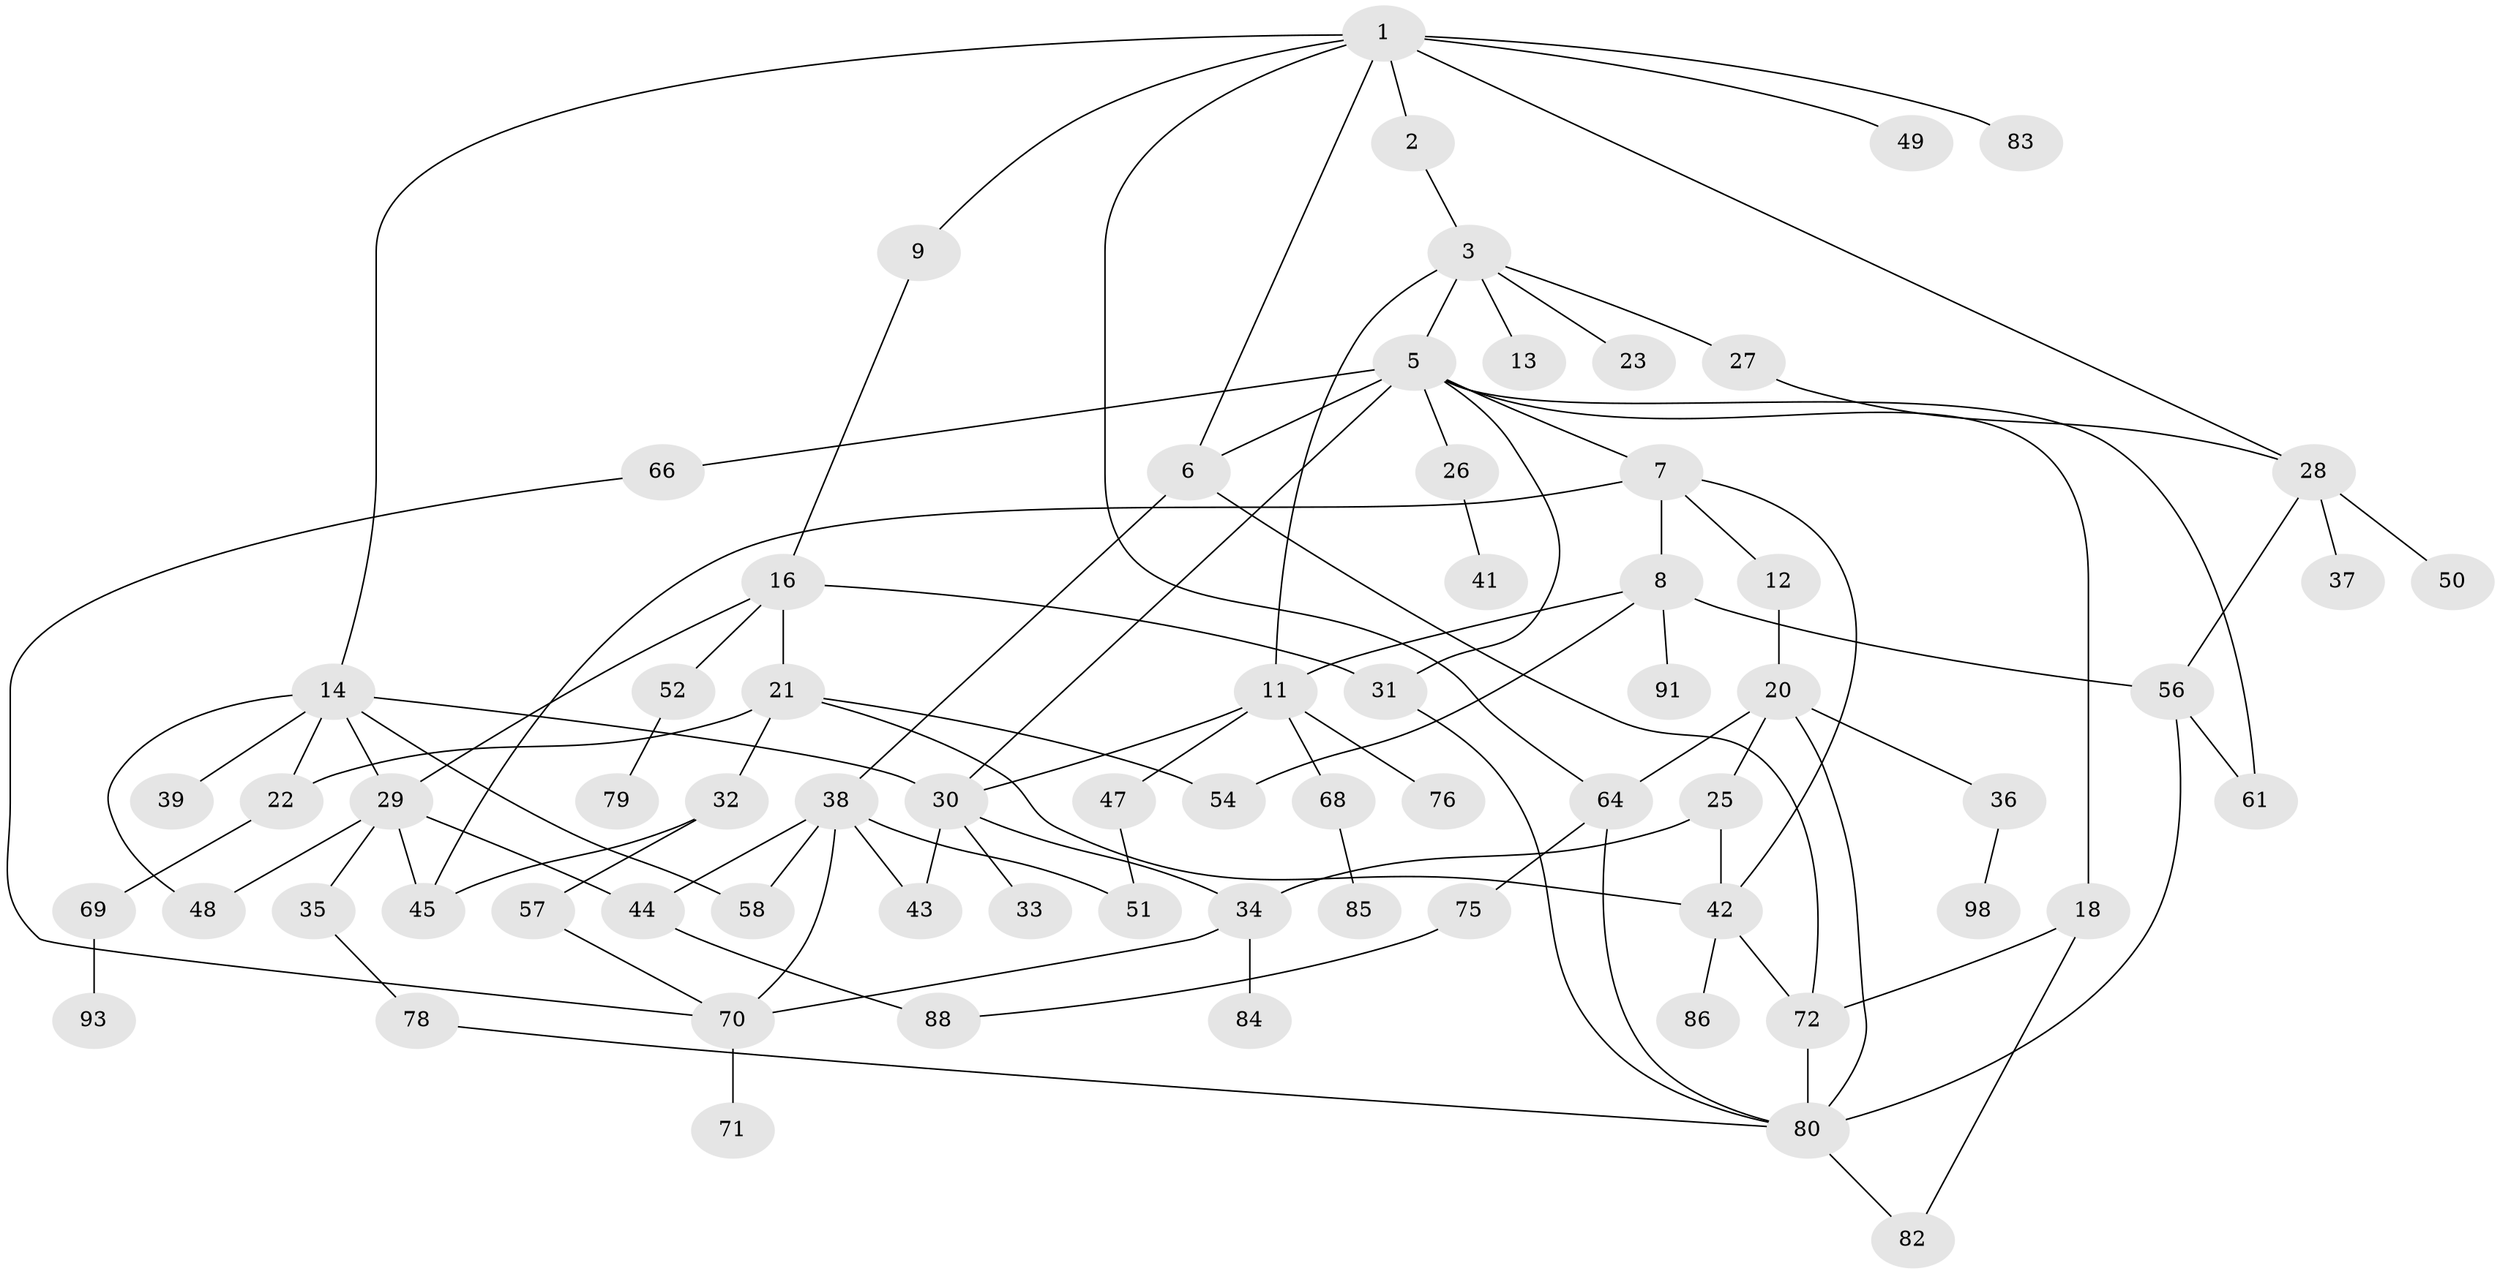 // original degree distribution, {8: 0.01020408163265306, 2: 0.3469387755102041, 5: 0.10204081632653061, 4: 0.09183673469387756, 3: 0.19387755102040816, 1: 0.21428571428571427, 6: 0.04081632653061224}
// Generated by graph-tools (version 1.1) at 2025/10/02/27/25 16:10:51]
// undirected, 70 vertices, 103 edges
graph export_dot {
graph [start="1"]
  node [color=gray90,style=filled];
  1 [super="+4"];
  2;
  3 [super="+17"];
  5 [super="+15"];
  6;
  7 [super="+10"];
  8 [super="+24"];
  9;
  11 [super="+19"];
  12;
  13;
  14 [super="+55"];
  16;
  18 [super="+62"];
  20 [super="+67"];
  21 [super="+94"];
  22;
  23;
  25;
  26;
  27 [super="+89"];
  28 [super="+95"];
  29 [super="+40"];
  30 [super="+74"];
  31 [super="+97"];
  32;
  33;
  34;
  35;
  36;
  37;
  38 [super="+46"];
  39 [super="+60"];
  41;
  42 [super="+63"];
  43;
  44;
  45 [super="+65"];
  47 [super="+59"];
  48;
  49;
  50;
  51;
  52 [super="+53"];
  54;
  56 [super="+96"];
  57;
  58;
  61 [super="+87"];
  64 [super="+81"];
  66;
  68;
  69;
  70 [super="+73"];
  71;
  72;
  75 [super="+77"];
  76;
  78 [super="+90"];
  79;
  80 [super="+92"];
  82;
  83;
  84;
  85;
  86;
  88;
  91;
  93;
  98;
  1 -- 2;
  1 -- 6;
  1 -- 9;
  1 -- 14;
  1 -- 49;
  1 -- 83;
  1 -- 64;
  1 -- 28;
  2 -- 3;
  3 -- 5;
  3 -- 13;
  3 -- 27;
  3 -- 11;
  3 -- 23;
  5 -- 7;
  5 -- 26;
  5 -- 30;
  5 -- 18;
  5 -- 66;
  5 -- 6;
  5 -- 61;
  5 -- 31;
  6 -- 38;
  6 -- 72;
  7 -- 8;
  7 -- 42;
  7 -- 12;
  7 -- 45;
  8 -- 11;
  8 -- 54;
  8 -- 91;
  8 -- 56;
  9 -- 16;
  11 -- 76;
  11 -- 30;
  11 -- 68;
  11 -- 47;
  12 -- 20;
  14 -- 39;
  14 -- 48;
  14 -- 58;
  14 -- 22;
  14 -- 30;
  14 -- 29;
  16 -- 21;
  16 -- 29;
  16 -- 52;
  16 -- 31;
  18 -- 72;
  18 -- 82;
  20 -- 25;
  20 -- 36;
  20 -- 64;
  20 -- 80;
  21 -- 22;
  21 -- 32;
  21 -- 54;
  21 -- 42;
  22 -- 69;
  25 -- 34;
  25 -- 42;
  26 -- 41;
  27 -- 28;
  28 -- 37 [weight=2];
  28 -- 50;
  28 -- 56;
  29 -- 35;
  29 -- 45;
  29 -- 44;
  29 -- 48;
  30 -- 33;
  30 -- 43;
  30 -- 34;
  31 -- 80;
  32 -- 57;
  32 -- 45;
  34 -- 84;
  34 -- 70;
  35 -- 78;
  36 -- 98;
  38 -- 44;
  38 -- 51;
  38 -- 58;
  38 -- 70;
  38 -- 43;
  42 -- 72;
  42 -- 86;
  44 -- 88;
  47 -- 51;
  52 -- 79;
  56 -- 80;
  56 -- 61;
  57 -- 70;
  64 -- 75;
  64 -- 80;
  66 -- 70;
  68 -- 85;
  69 -- 93;
  70 -- 71;
  72 -- 80;
  75 -- 88;
  78 -- 80;
  80 -- 82;
}

